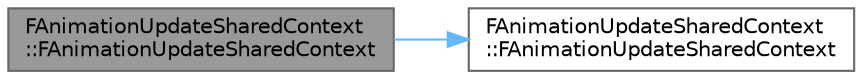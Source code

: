 digraph "FAnimationUpdateSharedContext::FAnimationUpdateSharedContext"
{
 // INTERACTIVE_SVG=YES
 // LATEX_PDF_SIZE
  bgcolor="transparent";
  edge [fontname=Helvetica,fontsize=10,labelfontname=Helvetica,labelfontsize=10];
  node [fontname=Helvetica,fontsize=10,shape=box,height=0.2,width=0.4];
  rankdir="LR";
  Node1 [id="Node000001",label="FAnimationUpdateSharedContext\l::FAnimationUpdateSharedContext",height=0.2,width=0.4,color="gray40", fillcolor="grey60", style="filled", fontcolor="black",tooltip=" "];
  Node1 -> Node2 [id="edge1_Node000001_Node000002",color="steelblue1",style="solid",tooltip=" "];
  Node2 [id="Node000002",label="FAnimationUpdateSharedContext\l::FAnimationUpdateSharedContext",height=0.2,width=0.4,color="grey40", fillcolor="white", style="filled",URL="$d3/da2/structFAnimationUpdateSharedContext.html#ac91cf8d30d021bf4c6cf4e8a41267288",tooltip=" "];
}
